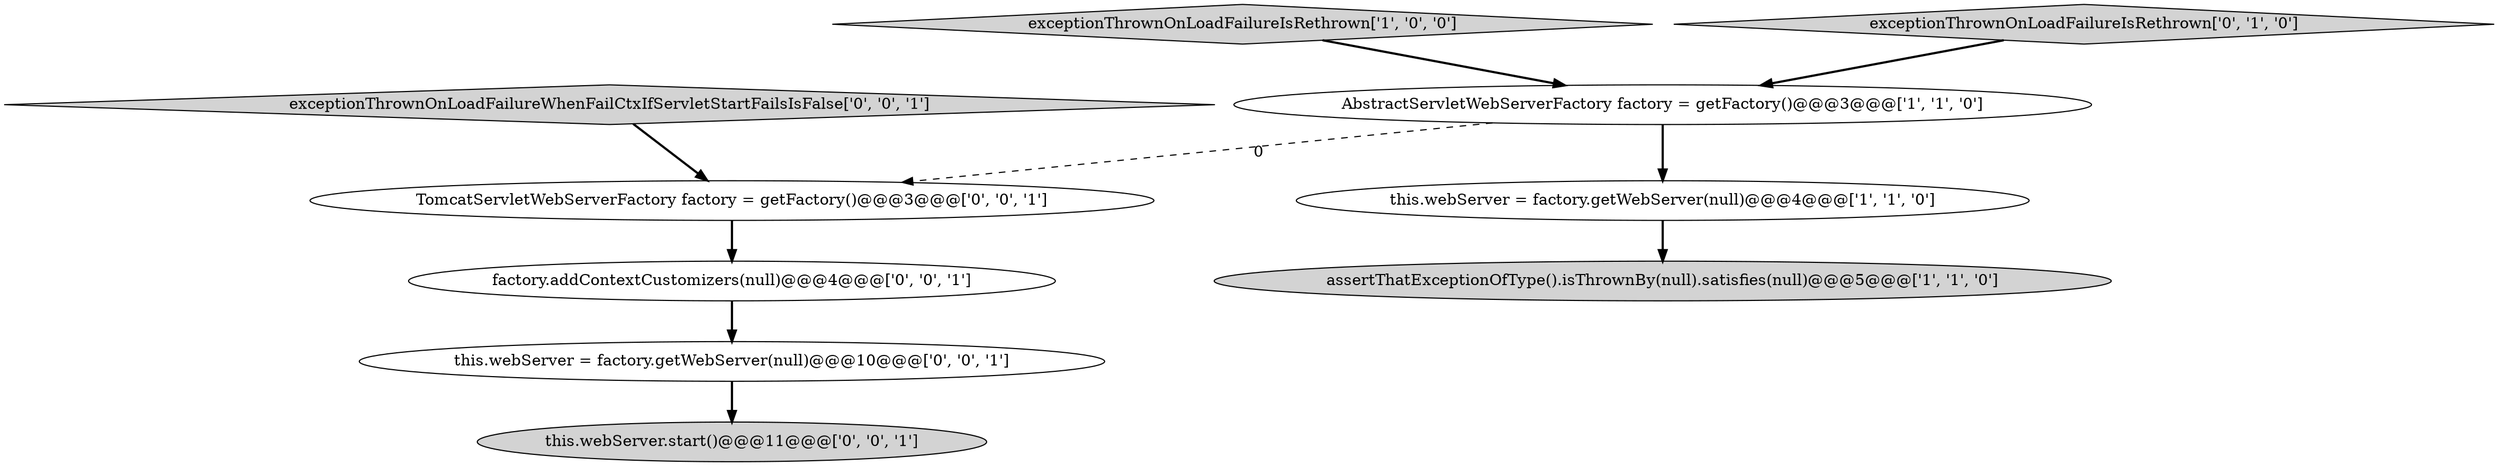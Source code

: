 digraph {
5 [style = filled, label = "exceptionThrownOnLoadFailureWhenFailCtxIfServletStartFailsIsFalse['0', '0', '1']", fillcolor = lightgray, shape = diamond image = "AAA0AAABBB3BBB"];
9 [style = filled, label = "TomcatServletWebServerFactory factory = getFactory()@@@3@@@['0', '0', '1']", fillcolor = white, shape = ellipse image = "AAA0AAABBB3BBB"];
3 [style = filled, label = "AbstractServletWebServerFactory factory = getFactory()@@@3@@@['1', '1', '0']", fillcolor = white, shape = ellipse image = "AAA0AAABBB1BBB"];
0 [style = filled, label = "this.webServer = factory.getWebServer(null)@@@4@@@['1', '1', '0']", fillcolor = white, shape = ellipse image = "AAA0AAABBB1BBB"];
2 [style = filled, label = "exceptionThrownOnLoadFailureIsRethrown['1', '0', '0']", fillcolor = lightgray, shape = diamond image = "AAA0AAABBB1BBB"];
6 [style = filled, label = "factory.addContextCustomizers(null)@@@4@@@['0', '0', '1']", fillcolor = white, shape = ellipse image = "AAA0AAABBB3BBB"];
4 [style = filled, label = "exceptionThrownOnLoadFailureIsRethrown['0', '1', '0']", fillcolor = lightgray, shape = diamond image = "AAA0AAABBB2BBB"];
8 [style = filled, label = "this.webServer.start()@@@11@@@['0', '0', '1']", fillcolor = lightgray, shape = ellipse image = "AAA0AAABBB3BBB"];
7 [style = filled, label = "this.webServer = factory.getWebServer(null)@@@10@@@['0', '0', '1']", fillcolor = white, shape = ellipse image = "AAA0AAABBB3BBB"];
1 [style = filled, label = "assertThatExceptionOfType().isThrownBy(null).satisfies(null)@@@5@@@['1', '1', '0']", fillcolor = lightgray, shape = ellipse image = "AAA0AAABBB1BBB"];
4->3 [style = bold, label=""];
6->7 [style = bold, label=""];
5->9 [style = bold, label=""];
3->9 [style = dashed, label="0"];
7->8 [style = bold, label=""];
0->1 [style = bold, label=""];
3->0 [style = bold, label=""];
2->3 [style = bold, label=""];
9->6 [style = bold, label=""];
}
